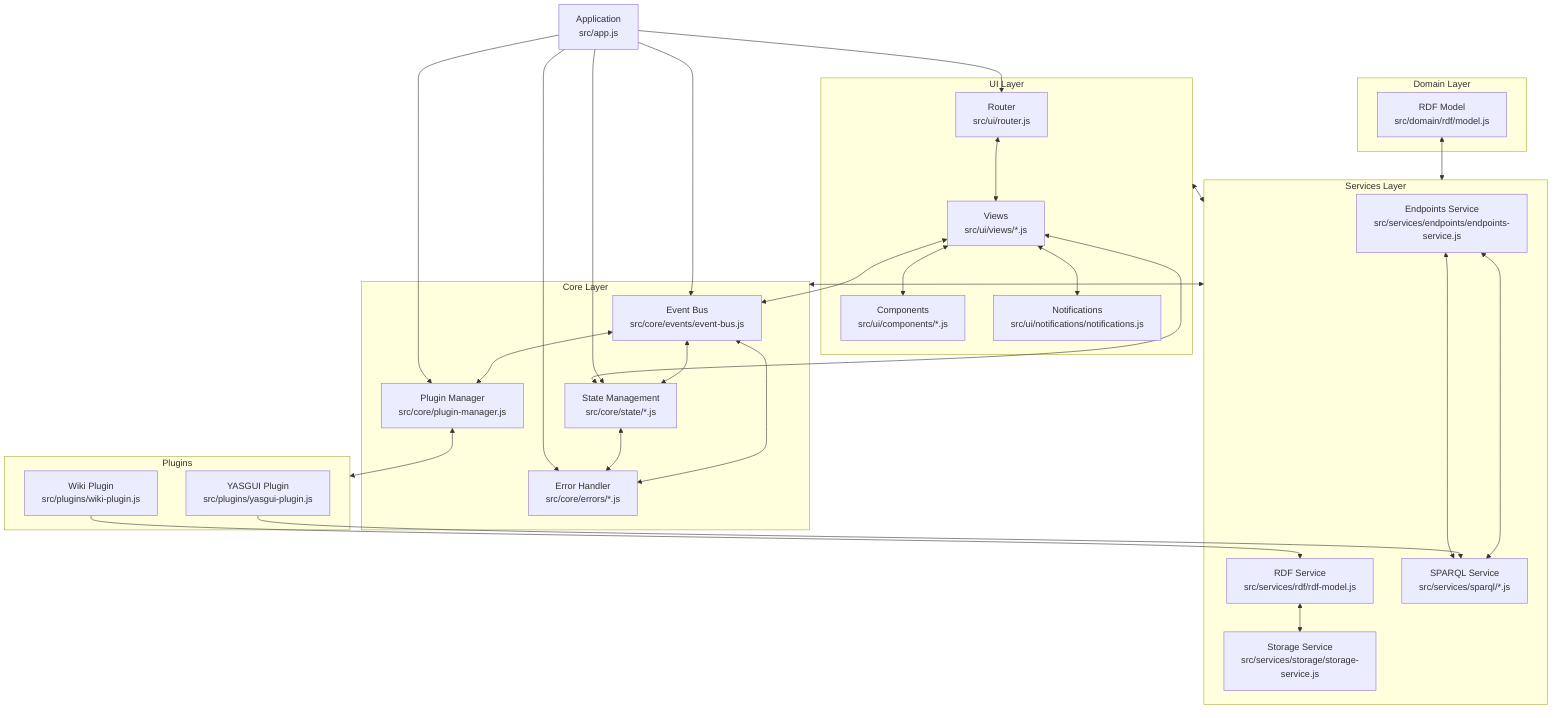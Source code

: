flowchart TB
    subgraph Core["Core Layer"]
        EventBus["Event Bus\nsrc/core/events/event-bus.js"]
        State["State Management\nsrc/core/state/*.js"]
        ErrorHandler["Error Handler\nsrc/core/errors/*.js"]
        PluginManager["Plugin Manager\nsrc/core/plugin-manager.js"]
    end

    subgraph Domain["Domain Layer"]
        RDFModel["RDF Model\nsrc/domain/rdf/model.js"]
    end

    subgraph Services["Services Layer"]
        EndpointsService["Endpoints Service\nsrc/services/endpoints/endpoints-service.js"]
        RDFService["RDF Service\nsrc/services/rdf/rdf-model.js"]
        SPARQLService["SPARQL Service\nsrc/services/sparql/*.js"]
        StorageService["Storage Service\nsrc/services/storage/storage-service.js"]
    end

    subgraph UI["UI Layer"]
        Router["Router\nsrc/ui/router.js"]
        Views["Views\nsrc/ui/views/*.js"]
        Components["Components\nsrc/ui/components/*.js"]
        Notifications["Notifications\nsrc/ui/notifications/notifications.js"]
    end

    subgraph Plugins["Plugins"]
        WikiPlugin["Wiki Plugin\nsrc/plugins/wiki-plugin.js"]
        YasguiPlugin["YASGUI Plugin\nsrc/plugins/yasgui-plugin.js"]
    end

    App["Application\nsrc/app.js"]

    %% Core connections
    EventBus <--> State
    EventBus <--> ErrorHandler
    EventBus <--> PluginManager
    State <--> ErrorHandler

    %% App connections
    App --> EventBus
    App --> State
    App --> ErrorHandler
    App --> PluginManager
    App --> Router

    %% Domain connections
    RDFModel <--> Services
    
    %% Services connections
    Services <--> Core
    EndpointsService <--> SPARQLService
    RDFService <--> StorageService
    SPARQLService <--> EndpointsService

    %% UI connections
    Router <--> Views
    Views <--> Components
    Views <--> Notifications
    Views <--> State
    Views <--> EventBus
    
    %% Plugin connections
    PluginManager <--> Plugins
    WikiPlugin --> RDFService
    YasguiPlugin --> SPARQLService
    
    %% User interaction
    UI <--> Services